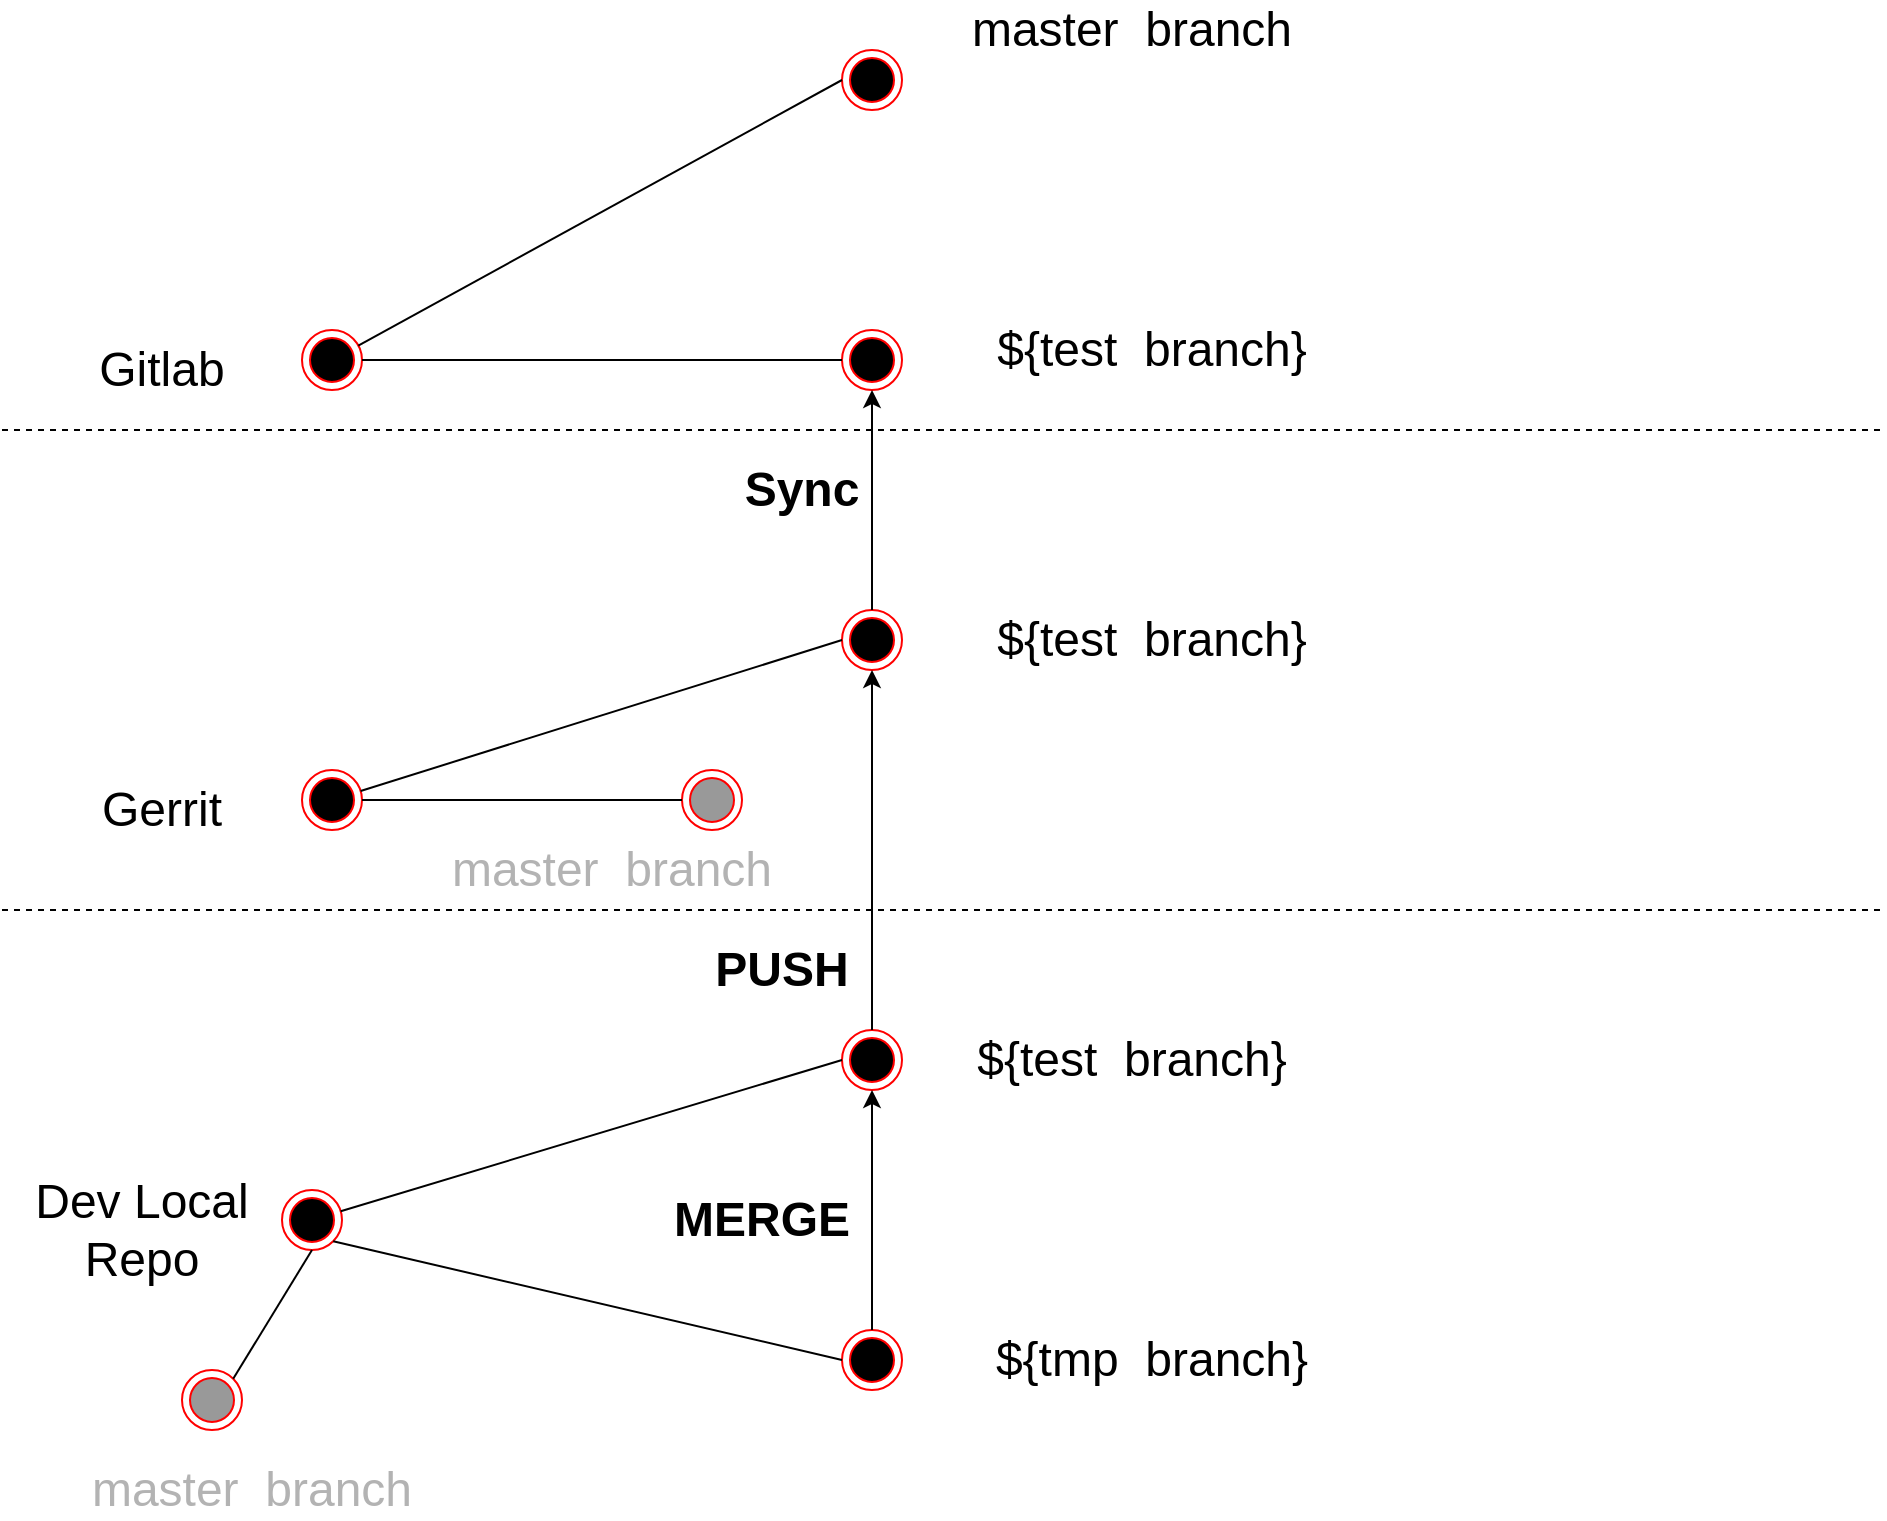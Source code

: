 <mxfile version="12.1.0" type="github" pages="1"><diagram id="jur8wx8lFHyZFsIgwe2W" name="Page-1"><mxGraphModel dx="1360" dy="802" grid="1" gridSize="10" guides="1" tooltips="1" connect="1" arrows="1" fold="1" page="1" pageScale="1" pageWidth="3300" pageHeight="4681" math="0" shadow="0"><root><mxCell id="0"/><mxCell id="1" parent="0"/><mxCell id="BGRPtDlqIqctNclSwhwy-1" value="" style="endArrow=none;dashed=1;html=1;" edge="1" parent="1"><mxGeometry width="50" height="50" relative="1" as="geometry"><mxPoint x="110" y="360" as="sourcePoint"/><mxPoint x="1050" y="360" as="targetPoint"/></mxGeometry></mxCell><mxCell id="BGRPtDlqIqctNclSwhwy-3" value="&lt;font style=&quot;font-size: 24px&quot;&gt;Gitlab&lt;/font&gt;" style="text;html=1;strokeColor=none;fillColor=none;align=center;verticalAlign=middle;whiteSpace=wrap;rounded=0;" vertex="1" parent="1"><mxGeometry x="120" y="320" width="140" height="20" as="geometry"/></mxCell><mxCell id="BGRPtDlqIqctNclSwhwy-6" value="" style="ellipse;html=1;shape=endState;fillColor=#000000;strokeColor=#ff0000;" vertex="1" parent="1"><mxGeometry x="260" y="310" width="30" height="30" as="geometry"/></mxCell><mxCell id="BGRPtDlqIqctNclSwhwy-7" value="" style="ellipse;html=1;shape=endState;fillColor=#000000;strokeColor=#ff0000;" vertex="1" parent="1"><mxGeometry x="530" y="310" width="30" height="30" as="geometry"/></mxCell><mxCell id="BGRPtDlqIqctNclSwhwy-8" value="" style="ellipse;html=1;shape=endState;fillColor=#000000;strokeColor=#ff0000;" vertex="1" parent="1"><mxGeometry x="530" y="170" width="30" height="30" as="geometry"/></mxCell><mxCell id="BGRPtDlqIqctNclSwhwy-12" value="" style="endArrow=none;html=1;entryX=0;entryY=0.5;entryDx=0;entryDy=0;exitX=1;exitY=0.5;exitDx=0;exitDy=0;" edge="1" parent="1" source="BGRPtDlqIqctNclSwhwy-6" target="BGRPtDlqIqctNclSwhwy-7"><mxGeometry width="50" height="50" relative="1" as="geometry"><mxPoint x="110" y="530" as="sourcePoint"/><mxPoint x="160" y="480" as="targetPoint"/></mxGeometry></mxCell><mxCell id="BGRPtDlqIqctNclSwhwy-13" value="" style="endArrow=none;html=1;entryX=0;entryY=0.5;entryDx=0;entryDy=0;" edge="1" parent="1" source="BGRPtDlqIqctNclSwhwy-6" target="BGRPtDlqIqctNclSwhwy-8"><mxGeometry width="50" height="50" relative="1" as="geometry"><mxPoint x="290" y="330" as="sourcePoint"/><mxPoint x="340" y="280" as="targetPoint"/></mxGeometry></mxCell><mxCell id="BGRPtDlqIqctNclSwhwy-15" value="&lt;font style=&quot;font-size: 24px&quot;&gt;master&amp;nbsp; branch&lt;/font&gt;" style="text;html=1;strokeColor=none;fillColor=none;align=center;verticalAlign=middle;whiteSpace=wrap;rounded=0;" vertex="1" parent="1"><mxGeometry x="580" y="150" width="190" height="20" as="geometry"/></mxCell><mxCell id="BGRPtDlqIqctNclSwhwy-16" value="&lt;font style=&quot;font-size: 24px&quot;&gt;${test&amp;nbsp; branch}&lt;/font&gt;" style="text;html=1;strokeColor=none;fillColor=none;align=center;verticalAlign=middle;whiteSpace=wrap;rounded=0;" vertex="1" parent="1"><mxGeometry x="590" y="310" width="190" height="20" as="geometry"/></mxCell><mxCell id="BGRPtDlqIqctNclSwhwy-17" value="" style="endArrow=none;dashed=1;html=1;" edge="1" parent="1"><mxGeometry width="50" height="50" relative="1" as="geometry"><mxPoint x="110" y="600" as="sourcePoint"/><mxPoint x="1050" y="600" as="targetPoint"/></mxGeometry></mxCell><mxCell id="BGRPtDlqIqctNclSwhwy-18" value="&lt;font style=&quot;font-size: 24px&quot;&gt;Gerrit&lt;/font&gt;" style="text;html=1;strokeColor=none;fillColor=none;align=center;verticalAlign=middle;whiteSpace=wrap;rounded=0;" vertex="1" parent="1"><mxGeometry x="120" y="540" width="140" height="20" as="geometry"/></mxCell><mxCell id="BGRPtDlqIqctNclSwhwy-19" value="" style="ellipse;html=1;shape=endState;fillColor=#000000;strokeColor=#ff0000;" vertex="1" parent="1"><mxGeometry x="260" y="530" width="30" height="30" as="geometry"/></mxCell><mxCell id="BGRPtDlqIqctNclSwhwy-20" value="" style="ellipse;html=1;shape=endState;fillColor=#999999;strokeColor=#ff0000;" vertex="1" parent="1"><mxGeometry x="450" y="530" width="30" height="30" as="geometry"/></mxCell><mxCell id="BGRPtDlqIqctNclSwhwy-21" value="" style="ellipse;html=1;shape=endState;fillColor=#000000;strokeColor=#ff0000;" vertex="1" parent="1"><mxGeometry x="530" y="450" width="30" height="30" as="geometry"/></mxCell><mxCell id="BGRPtDlqIqctNclSwhwy-22" value="" style="endArrow=none;html=1;entryX=0;entryY=0.5;entryDx=0;entryDy=0;exitX=1;exitY=0.5;exitDx=0;exitDy=0;" edge="1" parent="1" source="BGRPtDlqIqctNclSwhwy-19" target="BGRPtDlqIqctNclSwhwy-20"><mxGeometry width="50" height="50" relative="1" as="geometry"><mxPoint x="110" y="750" as="sourcePoint"/><mxPoint x="160" y="700" as="targetPoint"/></mxGeometry></mxCell><mxCell id="BGRPtDlqIqctNclSwhwy-23" value="" style="endArrow=none;html=1;entryX=0;entryY=0.5;entryDx=0;entryDy=0;" edge="1" parent="1" source="BGRPtDlqIqctNclSwhwy-19" target="BGRPtDlqIqctNclSwhwy-21"><mxGeometry width="50" height="50" relative="1" as="geometry"><mxPoint x="290" y="550" as="sourcePoint"/><mxPoint x="340" y="500" as="targetPoint"/></mxGeometry></mxCell><mxCell id="BGRPtDlqIqctNclSwhwy-24" value="&lt;font style=&quot;font-size: 24px&quot;&gt;master&amp;nbsp; branch&lt;/font&gt;" style="text;html=1;strokeColor=none;fillColor=none;align=center;verticalAlign=middle;whiteSpace=wrap;rounded=0;fontColor=#B3B3B3;" vertex="1" parent="1"><mxGeometry x="320" y="570" width="190" height="20" as="geometry"/></mxCell><mxCell id="BGRPtDlqIqctNclSwhwy-25" value="&lt;font style=&quot;font-size: 24px&quot;&gt;${test&amp;nbsp; branch}&lt;/font&gt;" style="text;html=1;strokeColor=none;fillColor=none;align=center;verticalAlign=middle;whiteSpace=wrap;rounded=0;" vertex="1" parent="1"><mxGeometry x="590" y="455" width="190" height="20" as="geometry"/></mxCell><mxCell id="BGRPtDlqIqctNclSwhwy-26" value="" style="endArrow=classic;html=1;fontColor=#B3B3B3;entryX=0.5;entryY=1;entryDx=0;entryDy=0;exitX=0.5;exitY=0;exitDx=0;exitDy=0;" edge="1" parent="1" source="BGRPtDlqIqctNclSwhwy-21" target="BGRPtDlqIqctNclSwhwy-7"><mxGeometry width="50" height="50" relative="1" as="geometry"><mxPoint x="520" y="440" as="sourcePoint"/><mxPoint x="570" y="390" as="targetPoint"/></mxGeometry></mxCell><mxCell id="BGRPtDlqIqctNclSwhwy-27" value="&lt;font color=&quot;#000000&quot; style=&quot;font-size: 24px&quot;&gt;&lt;b&gt;Sync&lt;/b&gt;&lt;/font&gt;" style="text;html=1;strokeColor=none;fillColor=none;align=center;verticalAlign=middle;whiteSpace=wrap;rounded=0;fontColor=#B3B3B3;" vertex="1" parent="1"><mxGeometry x="490" y="380" width="40" height="20" as="geometry"/></mxCell><mxCell id="BGRPtDlqIqctNclSwhwy-34" value="&lt;span style=&quot;font-size: 24px&quot;&gt;Dev Local Repo&lt;/span&gt;" style="text;html=1;strokeColor=none;fillColor=none;align=center;verticalAlign=middle;whiteSpace=wrap;rounded=0;" vertex="1" parent="1"><mxGeometry x="110" y="750" width="140" height="20" as="geometry"/></mxCell><mxCell id="BGRPtDlqIqctNclSwhwy-35" value="" style="ellipse;html=1;shape=endState;fillColor=#000000;strokeColor=#ff0000;" vertex="1" parent="1"><mxGeometry x="250" y="740" width="30" height="30" as="geometry"/></mxCell><mxCell id="BGRPtDlqIqctNclSwhwy-36" value="" style="ellipse;html=1;shape=endState;fillColor=#999999;strokeColor=#ff0000;" vertex="1" parent="1"><mxGeometry x="200" y="830" width="30" height="30" as="geometry"/></mxCell><mxCell id="BGRPtDlqIqctNclSwhwy-37" value="" style="ellipse;html=1;shape=endState;fillColor=#000000;strokeColor=#ff0000;" vertex="1" parent="1"><mxGeometry x="530" y="660" width="30" height="30" as="geometry"/></mxCell><mxCell id="BGRPtDlqIqctNclSwhwy-38" value="" style="endArrow=none;html=1;entryX=1;entryY=0;entryDx=0;entryDy=0;exitX=0.5;exitY=1;exitDx=0;exitDy=0;" edge="1" parent="1" source="BGRPtDlqIqctNclSwhwy-35" target="BGRPtDlqIqctNclSwhwy-36"><mxGeometry width="50" height="50" relative="1" as="geometry"><mxPoint x="100" y="960" as="sourcePoint"/><mxPoint x="150" y="910" as="targetPoint"/></mxGeometry></mxCell><mxCell id="BGRPtDlqIqctNclSwhwy-39" value="" style="endArrow=none;html=1;entryX=0;entryY=0.5;entryDx=0;entryDy=0;" edge="1" parent="1" source="BGRPtDlqIqctNclSwhwy-35" target="BGRPtDlqIqctNclSwhwy-37"><mxGeometry width="50" height="50" relative="1" as="geometry"><mxPoint x="280" y="760" as="sourcePoint"/><mxPoint x="330" y="710" as="targetPoint"/></mxGeometry></mxCell><mxCell id="BGRPtDlqIqctNclSwhwy-40" value="&lt;font style=&quot;font-size: 24px&quot;&gt;${test&amp;nbsp; branch}&lt;/font&gt;" style="text;html=1;strokeColor=none;fillColor=none;align=center;verticalAlign=middle;whiteSpace=wrap;rounded=0;" vertex="1" parent="1"><mxGeometry x="580" y="665" width="190" height="20" as="geometry"/></mxCell><mxCell id="BGRPtDlqIqctNclSwhwy-41" value="&lt;font style=&quot;font-size: 24px&quot;&gt;master&amp;nbsp; branch&lt;/font&gt;" style="text;html=1;strokeColor=none;fillColor=none;align=center;verticalAlign=middle;whiteSpace=wrap;rounded=0;fontColor=#B3B3B3;" vertex="1" parent="1"><mxGeometry x="140" y="880" width="190" height="20" as="geometry"/></mxCell><mxCell id="BGRPtDlqIqctNclSwhwy-42" value="" style="endArrow=classic;html=1;fontColor=#B3B3B3;entryX=0.5;entryY=1;entryDx=0;entryDy=0;exitX=0.5;exitY=0;exitDx=0;exitDy=0;" edge="1" parent="1" source="BGRPtDlqIqctNclSwhwy-37" target="BGRPtDlqIqctNclSwhwy-21"><mxGeometry width="50" height="50" relative="1" as="geometry"><mxPoint x="545" y="650" as="sourcePoint"/><mxPoint x="590" y="530" as="targetPoint"/></mxGeometry></mxCell><mxCell id="BGRPtDlqIqctNclSwhwy-43" value="&lt;font color=&quot;#000000&quot;&gt;&lt;span style=&quot;font-size: 24px&quot;&gt;&lt;b&gt;PUSH&lt;/b&gt;&lt;/span&gt;&lt;/font&gt;" style="text;html=1;strokeColor=none;fillColor=none;align=center;verticalAlign=middle;whiteSpace=wrap;rounded=0;fontColor=#B3B3B3;" vertex="1" parent="1"><mxGeometry x="480" y="620" width="40" height="20" as="geometry"/></mxCell><mxCell id="BGRPtDlqIqctNclSwhwy-46" value="" style="ellipse;html=1;shape=endState;fillColor=#000000;strokeColor=#ff0000;" vertex="1" parent="1"><mxGeometry x="530" y="810" width="30" height="30" as="geometry"/></mxCell><mxCell id="BGRPtDlqIqctNclSwhwy-47" value="" style="endArrow=none;html=1;fontColor=#B3B3B3;entryX=0;entryY=0.5;entryDx=0;entryDy=0;exitX=1;exitY=1;exitDx=0;exitDy=0;" edge="1" parent="1" source="BGRPtDlqIqctNclSwhwy-35" target="BGRPtDlqIqctNclSwhwy-46"><mxGeometry width="50" height="50" relative="1" as="geometry"><mxPoint x="360" y="800" as="sourcePoint"/><mxPoint x="410" y="750" as="targetPoint"/></mxGeometry></mxCell><mxCell id="BGRPtDlqIqctNclSwhwy-48" value="&lt;font style=&quot;font-size: 24px&quot;&gt;${tmp&amp;nbsp; branch}&lt;/font&gt;" style="text;html=1;strokeColor=none;fillColor=none;align=center;verticalAlign=middle;whiteSpace=wrap;rounded=0;" vertex="1" parent="1"><mxGeometry x="590" y="815" width="190" height="20" as="geometry"/></mxCell><mxCell id="BGRPtDlqIqctNclSwhwy-49" value="" style="endArrow=classic;html=1;fontColor=#B3B3B3;entryX=0.5;entryY=1;entryDx=0;entryDy=0;exitX=0.5;exitY=0;exitDx=0;exitDy=0;" edge="1" parent="1" source="BGRPtDlqIqctNclSwhwy-46" target="BGRPtDlqIqctNclSwhwy-37"><mxGeometry width="50" height="50" relative="1" as="geometry"><mxPoint x="520" y="780" as="sourcePoint"/><mxPoint x="570" y="730" as="targetPoint"/></mxGeometry></mxCell><mxCell id="BGRPtDlqIqctNclSwhwy-50" value="&lt;font color=&quot;#000000&quot;&gt;&lt;span style=&quot;font-size: 24px&quot;&gt;&lt;b&gt;MERGE&lt;/b&gt;&lt;/span&gt;&lt;/font&gt;" style="text;html=1;strokeColor=none;fillColor=none;align=center;verticalAlign=middle;whiteSpace=wrap;rounded=0;fontColor=#B3B3B3;" vertex="1" parent="1"><mxGeometry x="470" y="745" width="40" height="20" as="geometry"/></mxCell></root></mxGraphModel></diagram></mxfile>
